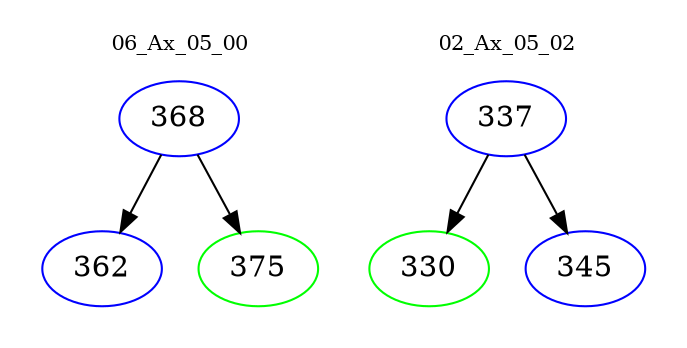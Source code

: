 digraph{
subgraph cluster_0 {
color = white
label = "06_Ax_05_00";
fontsize=10;
T0_368 [label="368", color="blue"]
T0_368 -> T0_362 [color="black"]
T0_362 [label="362", color="blue"]
T0_368 -> T0_375 [color="black"]
T0_375 [label="375", color="green"]
}
subgraph cluster_1 {
color = white
label = "02_Ax_05_02";
fontsize=10;
T1_337 [label="337", color="blue"]
T1_337 -> T1_330 [color="black"]
T1_330 [label="330", color="green"]
T1_337 -> T1_345 [color="black"]
T1_345 [label="345", color="blue"]
}
}
